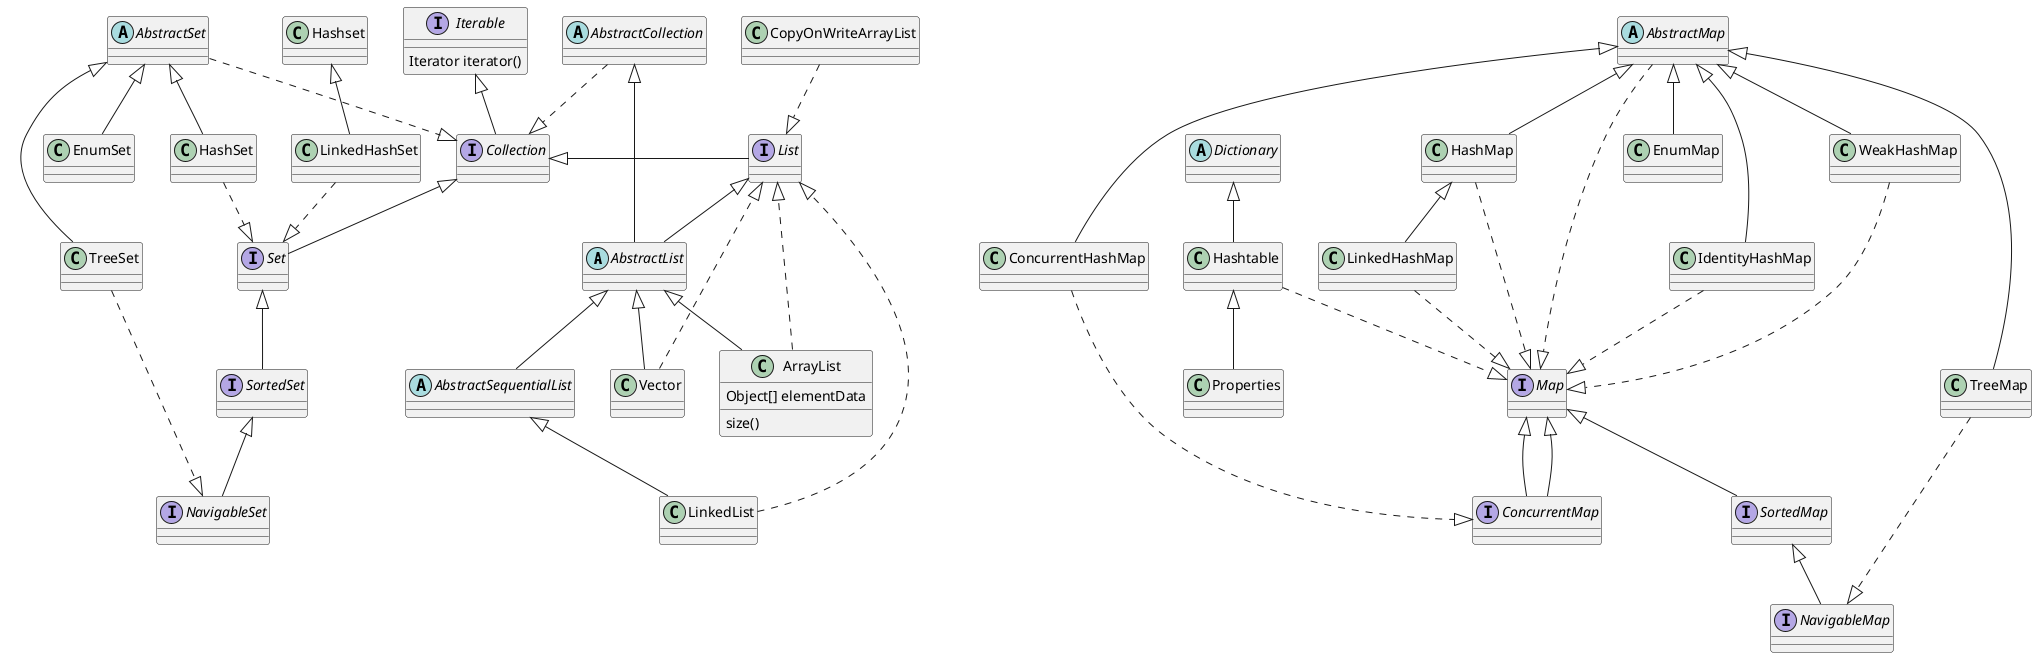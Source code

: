 @startuml

abstract class AbstractList
abstract AbstractCollection
abstract AbstractSet
interface List
interface Collection
interface Set
class EnumSet
class HashSet
interface Map
class HashMap
class EnumMap
abstract class AbstractMap
class Hashtable
abstract class Dictionary
class IdentityHashMap
class ConcurrentHashMap
interface ConcurrentMap
class TreeMap
interface NavigableMap
interface SortedMap
class WeakHashMap
class LinkedHashMap
class LinkedHashSet
class LinkedList
abstract class AbstractSequentialList
class CopyOnWriteArrayList
class Properties
class TreeSet
interface SortedSet
interface NavigableSet
class Vector
Dictionary <|-- Hashtable
Hashtable ..|> Map
AbstractMap<|--ConcurrentHashMap
AbstractMap <|-- IdentityHashMap
IdentityHashMap ..|> Map
Map <|-- ConcurrentMap
ConcurrentHashMap ..|> ConcurrentMap
Map <|-- ConcurrentMap
AbstractMap <|-- TreeMap
TreeMap ..|> NavigableMap
SortedMap <|-- NavigableMap
Map <|-- SortedMap
AbstractMap <|-- WeakHashMap
WeakHashMap ..|> Map
HashMap <|-- LinkedHashMap
LinkedHashMap ..|> Map
Hashset <|-- LinkedHashSet
LinkedHashSet ..|> Set
AbstractList <|-- AbstractSequentialList
AbstractSequentialList <|-- LinkedList
LinkedList ..|> List
Hashtable <|-- Properties
AbstractSet <|-- TreeSet
TreeSet ..|> NavigableSet
SortedSet <|-- NavigableSet
Set <|-- SortedSet
AbstractList <|-- Vector
Vector ..|> List

AbstractMap ..|> Map
AbstractMap <|-- HashMap
AbstractMap <|-- EnumMap
HashMap ..|> Map


Iterable <|-- Collection
List <|-- AbstractList
AbstractCollection ..|> Collection
AbstractSet ..|> Collection

Collection <|- List
Collection <|-- Set
AbstractCollection <|- AbstractList
AbstractList <|-- ArrayList
ArrayList ..|> List
CopyOnWriteArrayList ..|> List

AbstractSet <|-- EnumSet
AbstractSet <|-- HashSet
HashSet ..|> Set


interface Iterable {
Iterator iterator()
}

class ArrayList {
Object[] elementData
size()
}

@enduml